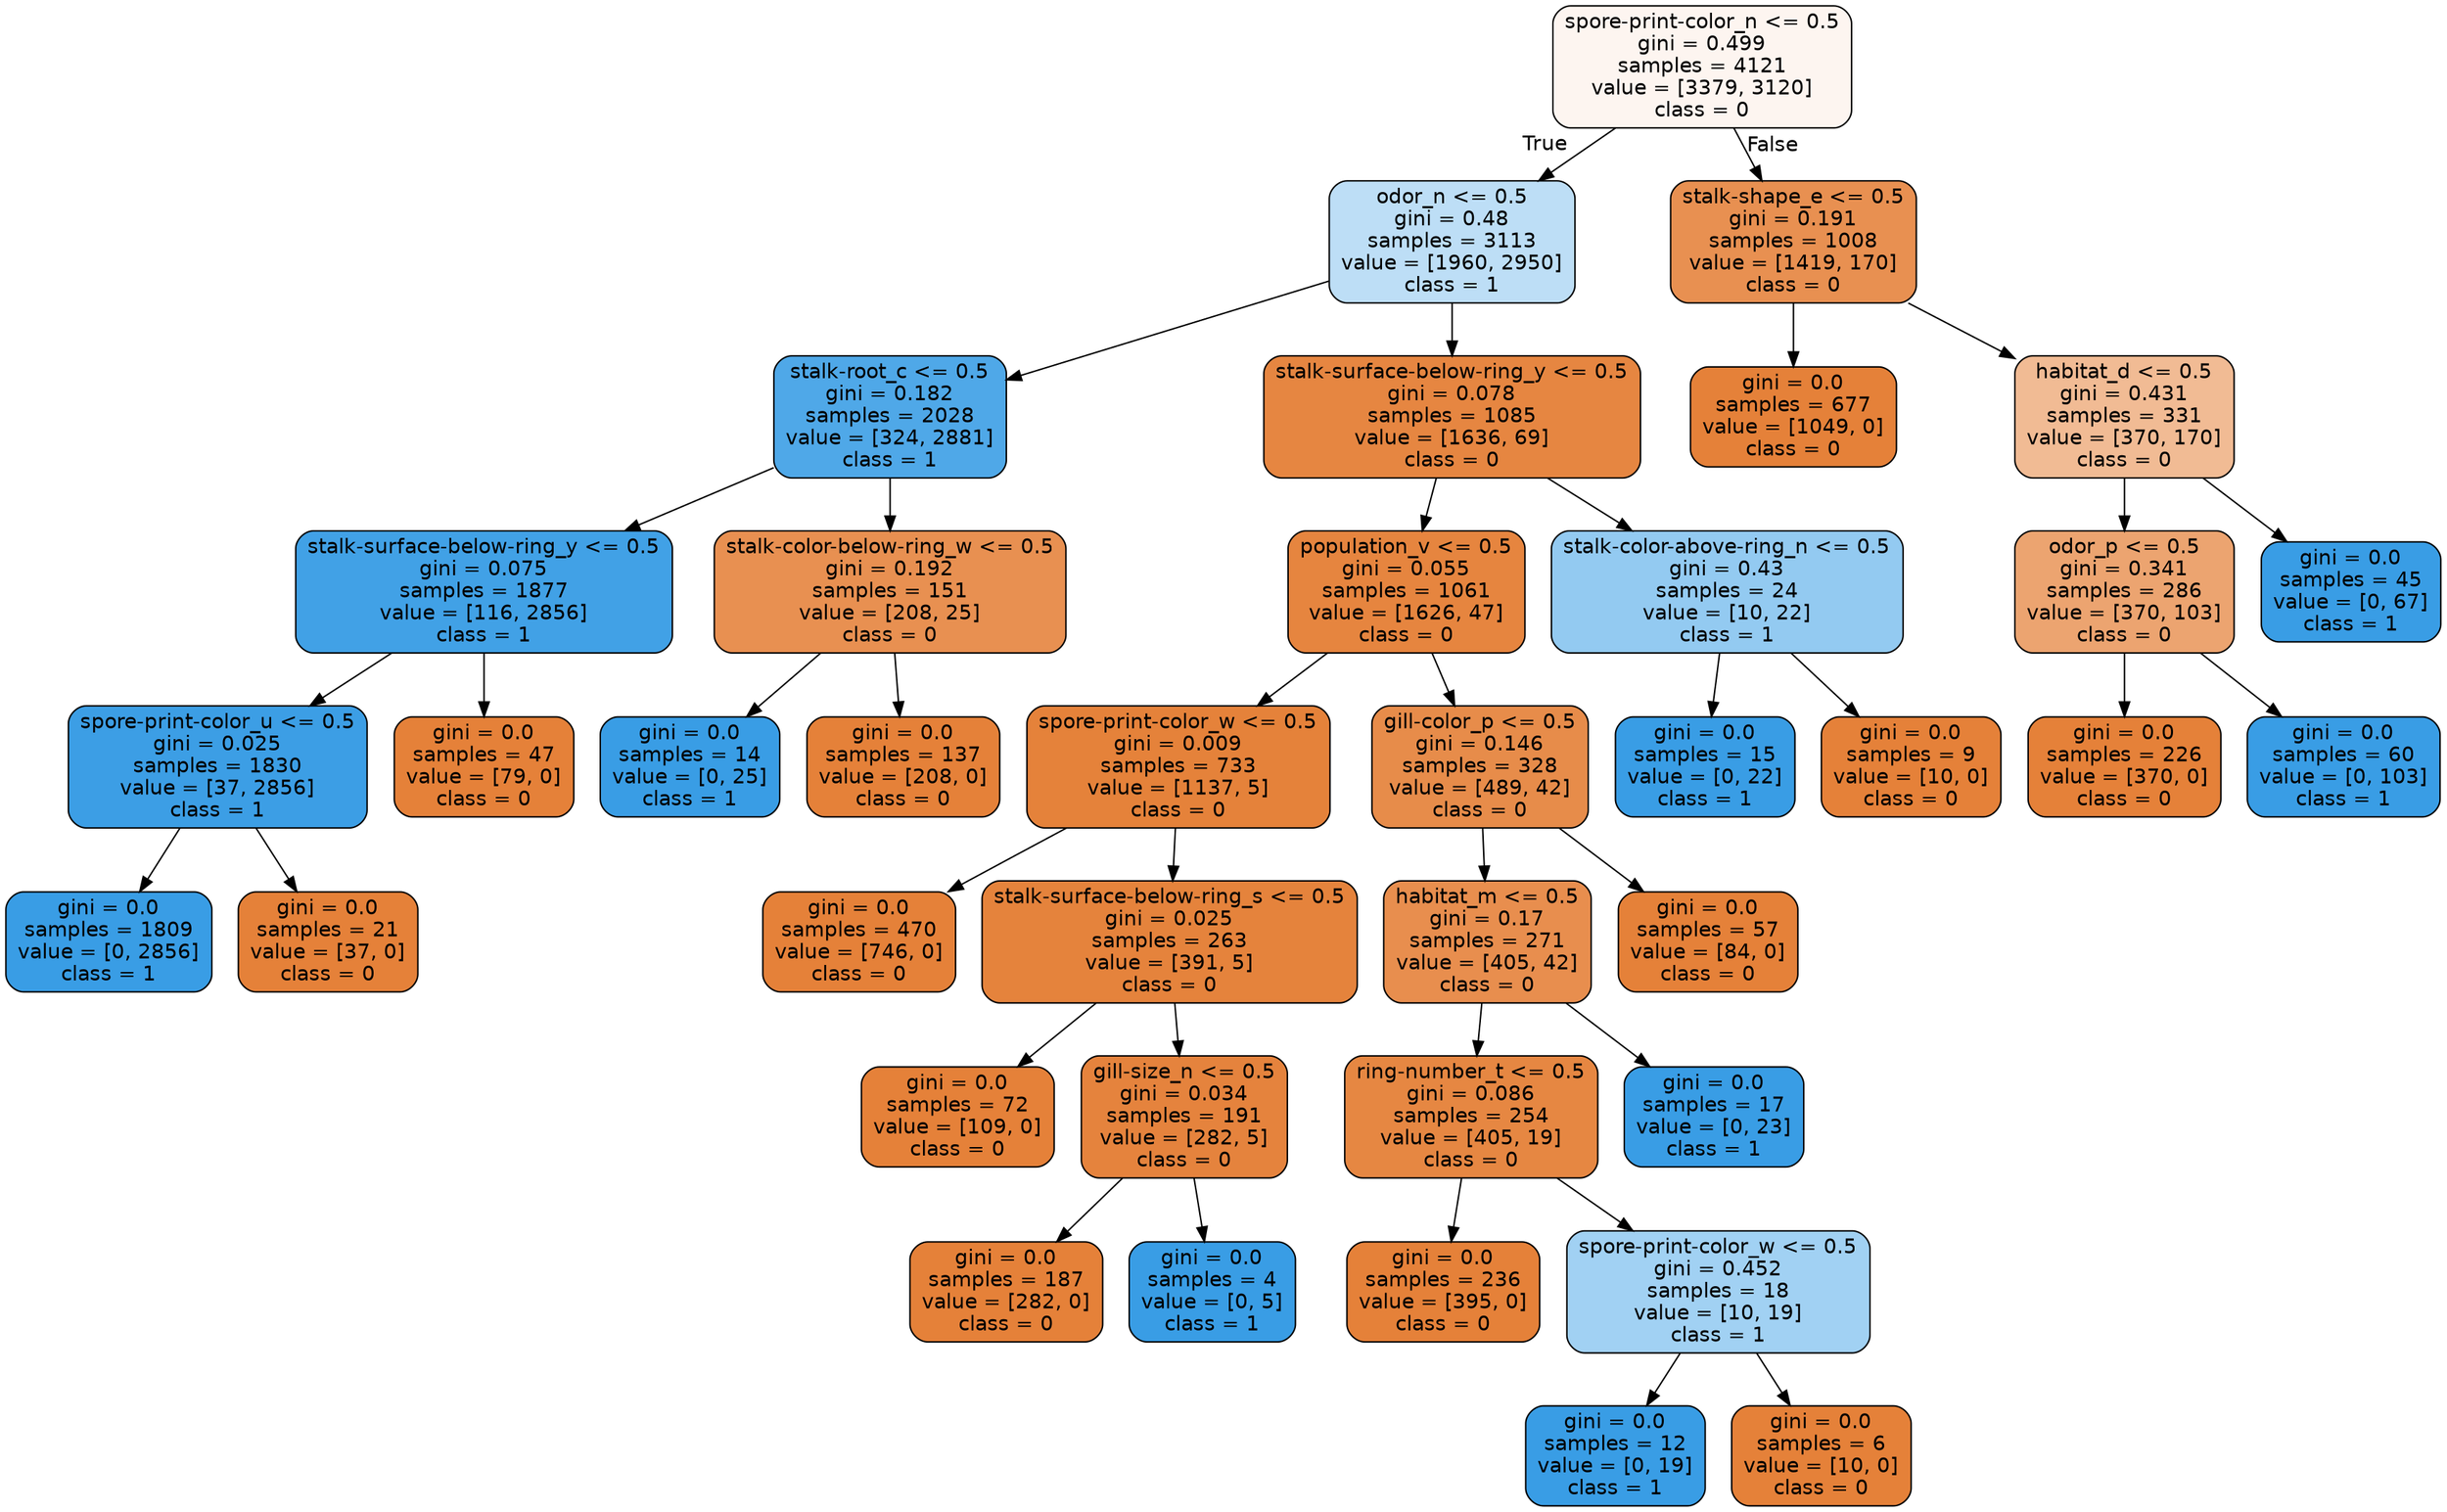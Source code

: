 digraph Tree {
node [shape=box, style="filled, rounded", color="black", fontname="helvetica"] ;
edge [fontname="helvetica"] ;
0 [label="spore-print-color_n <= 0.5\ngini = 0.499\nsamples = 4121\nvalue = [3379, 3120]\nclass = 0", fillcolor="#fdf5f0"] ;
1 [label="odor_n <= 0.5\ngini = 0.48\nsamples = 3113\nvalue = [1960, 2950]\nclass = 1", fillcolor="#bddef6"] ;
0 -> 1 [labeldistance=2.5, labelangle=45, headlabel="True"] ;
2 [label="stalk-root_c <= 0.5\ngini = 0.182\nsamples = 2028\nvalue = [324, 2881]\nclass = 1", fillcolor="#4fa8e8"] ;
1 -> 2 ;
3 [label="stalk-surface-below-ring_y <= 0.5\ngini = 0.075\nsamples = 1877\nvalue = [116, 2856]\nclass = 1", fillcolor="#41a1e6"] ;
2 -> 3 ;
4 [label="spore-print-color_u <= 0.5\ngini = 0.025\nsamples = 1830\nvalue = [37, 2856]\nclass = 1", fillcolor="#3c9ee5"] ;
3 -> 4 ;
5 [label="gini = 0.0\nsamples = 1809\nvalue = [0, 2856]\nclass = 1", fillcolor="#399de5"] ;
4 -> 5 ;
6 [label="gini = 0.0\nsamples = 21\nvalue = [37, 0]\nclass = 0", fillcolor="#e58139"] ;
4 -> 6 ;
7 [label="gini = 0.0\nsamples = 47\nvalue = [79, 0]\nclass = 0", fillcolor="#e58139"] ;
3 -> 7 ;
8 [label="stalk-color-below-ring_w <= 0.5\ngini = 0.192\nsamples = 151\nvalue = [208, 25]\nclass = 0", fillcolor="#e89051"] ;
2 -> 8 ;
9 [label="gini = 0.0\nsamples = 14\nvalue = [0, 25]\nclass = 1", fillcolor="#399de5"] ;
8 -> 9 ;
10 [label="gini = 0.0\nsamples = 137\nvalue = [208, 0]\nclass = 0", fillcolor="#e58139"] ;
8 -> 10 ;
11 [label="stalk-surface-below-ring_y <= 0.5\ngini = 0.078\nsamples = 1085\nvalue = [1636, 69]\nclass = 0", fillcolor="#e68641"] ;
1 -> 11 ;
12 [label="population_v <= 0.5\ngini = 0.055\nsamples = 1061\nvalue = [1626, 47]\nclass = 0", fillcolor="#e6853f"] ;
11 -> 12 ;
13 [label="spore-print-color_w <= 0.5\ngini = 0.009\nsamples = 733\nvalue = [1137, 5]\nclass = 0", fillcolor="#e5823a"] ;
12 -> 13 ;
14 [label="gini = 0.0\nsamples = 470\nvalue = [746, 0]\nclass = 0", fillcolor="#e58139"] ;
13 -> 14 ;
15 [label="stalk-surface-below-ring_s <= 0.5\ngini = 0.025\nsamples = 263\nvalue = [391, 5]\nclass = 0", fillcolor="#e5833c"] ;
13 -> 15 ;
16 [label="gini = 0.0\nsamples = 72\nvalue = [109, 0]\nclass = 0", fillcolor="#e58139"] ;
15 -> 16 ;
17 [label="gill-size_n <= 0.5\ngini = 0.034\nsamples = 191\nvalue = [282, 5]\nclass = 0", fillcolor="#e5833d"] ;
15 -> 17 ;
18 [label="gini = 0.0\nsamples = 187\nvalue = [282, 0]\nclass = 0", fillcolor="#e58139"] ;
17 -> 18 ;
19 [label="gini = 0.0\nsamples = 4\nvalue = [0, 5]\nclass = 1", fillcolor="#399de5"] ;
17 -> 19 ;
20 [label="gill-color_p <= 0.5\ngini = 0.146\nsamples = 328\nvalue = [489, 42]\nclass = 0", fillcolor="#e78c4a"] ;
12 -> 20 ;
21 [label="habitat_m <= 0.5\ngini = 0.17\nsamples = 271\nvalue = [405, 42]\nclass = 0", fillcolor="#e88e4e"] ;
20 -> 21 ;
22 [label="ring-number_t <= 0.5\ngini = 0.086\nsamples = 254\nvalue = [405, 19]\nclass = 0", fillcolor="#e68742"] ;
21 -> 22 ;
23 [label="gini = 0.0\nsamples = 236\nvalue = [395, 0]\nclass = 0", fillcolor="#e58139"] ;
22 -> 23 ;
24 [label="spore-print-color_w <= 0.5\ngini = 0.452\nsamples = 18\nvalue = [10, 19]\nclass = 1", fillcolor="#a1d1f3"] ;
22 -> 24 ;
25 [label="gini = 0.0\nsamples = 12\nvalue = [0, 19]\nclass = 1", fillcolor="#399de5"] ;
24 -> 25 ;
26 [label="gini = 0.0\nsamples = 6\nvalue = [10, 0]\nclass = 0", fillcolor="#e58139"] ;
24 -> 26 ;
27 [label="gini = 0.0\nsamples = 17\nvalue = [0, 23]\nclass = 1", fillcolor="#399de5"] ;
21 -> 27 ;
28 [label="gini = 0.0\nsamples = 57\nvalue = [84, 0]\nclass = 0", fillcolor="#e58139"] ;
20 -> 28 ;
29 [label="stalk-color-above-ring_n <= 0.5\ngini = 0.43\nsamples = 24\nvalue = [10, 22]\nclass = 1", fillcolor="#93caf1"] ;
11 -> 29 ;
30 [label="gini = 0.0\nsamples = 15\nvalue = [0, 22]\nclass = 1", fillcolor="#399de5"] ;
29 -> 30 ;
31 [label="gini = 0.0\nsamples = 9\nvalue = [10, 0]\nclass = 0", fillcolor="#e58139"] ;
29 -> 31 ;
32 [label="stalk-shape_e <= 0.5\ngini = 0.191\nsamples = 1008\nvalue = [1419, 170]\nclass = 0", fillcolor="#e89051"] ;
0 -> 32 [labeldistance=2.5, labelangle=-45, headlabel="False"] ;
33 [label="gini = 0.0\nsamples = 677\nvalue = [1049, 0]\nclass = 0", fillcolor="#e58139"] ;
32 -> 33 ;
34 [label="habitat_d <= 0.5\ngini = 0.431\nsamples = 331\nvalue = [370, 170]\nclass = 0", fillcolor="#f1bb94"] ;
32 -> 34 ;
35 [label="odor_p <= 0.5\ngini = 0.341\nsamples = 286\nvalue = [370, 103]\nclass = 0", fillcolor="#eca470"] ;
34 -> 35 ;
36 [label="gini = 0.0\nsamples = 226\nvalue = [370, 0]\nclass = 0", fillcolor="#e58139"] ;
35 -> 36 ;
37 [label="gini = 0.0\nsamples = 60\nvalue = [0, 103]\nclass = 1", fillcolor="#399de5"] ;
35 -> 37 ;
38 [label="gini = 0.0\nsamples = 45\nvalue = [0, 67]\nclass = 1", fillcolor="#399de5"] ;
34 -> 38 ;
}